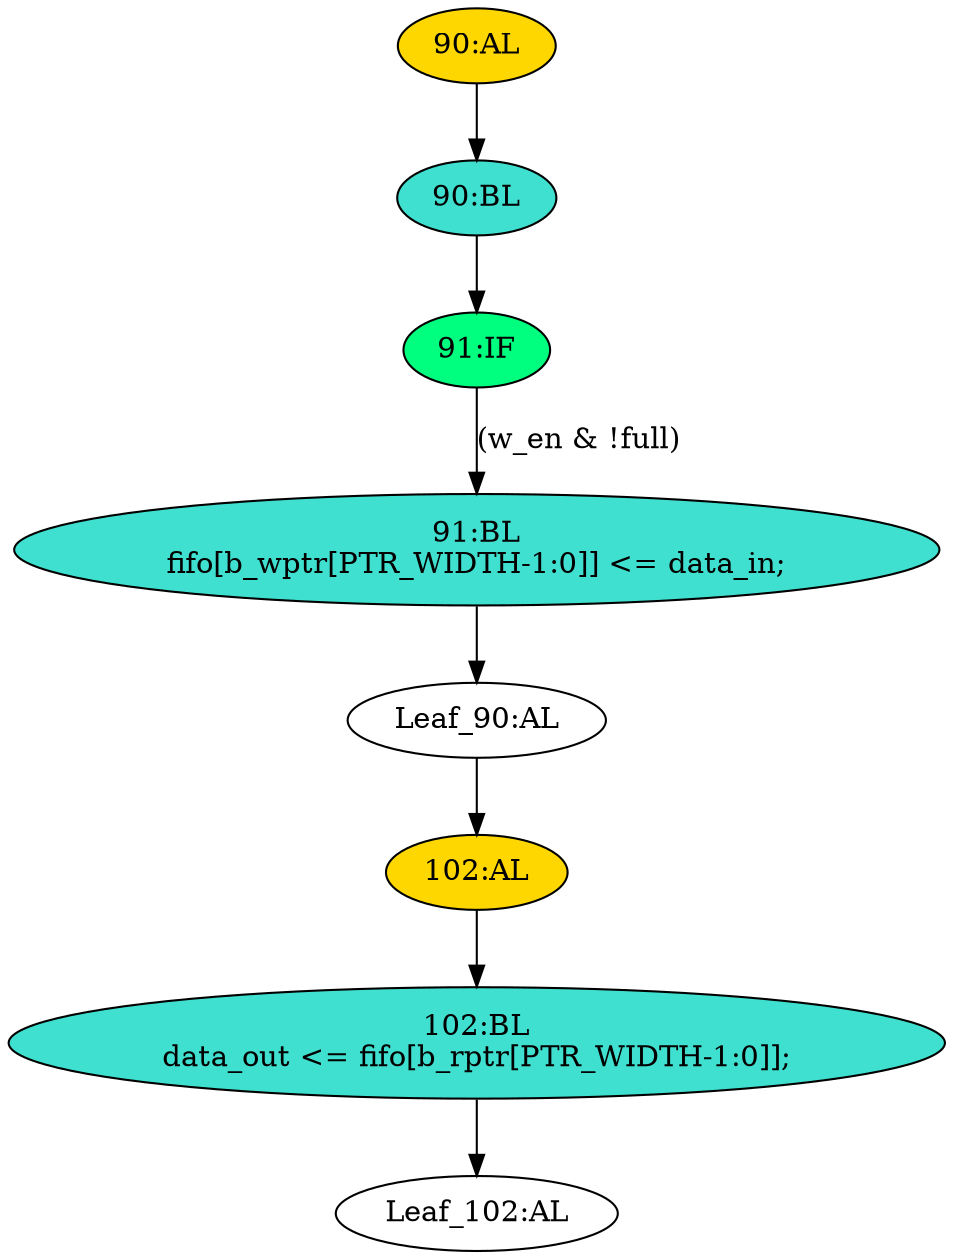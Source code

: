 strict digraph "compose( ,  )" {
	node [label="\N"];
	"90:BL"	 [ast="<pyverilog.vparser.ast.Block object at 0x7fe970756f90>",
		fillcolor=turquoise,
		label="90:BL",
		statements="[]",
		style=filled,
		typ=Block];
	"91:IF"	 [ast="<pyverilog.vparser.ast.IfStatement object at 0x7fe9703180d0>",
		fillcolor=springgreen,
		label="91:IF",
		statements="[]",
		style=filled,
		typ=IfStatement];
	"90:BL" -> "91:IF"	 [cond="[]",
		lineno=None];
	"102:BL"	 [ast="<pyverilog.vparser.ast.Block object at 0x7fe9703187d0>",
		fillcolor=turquoise,
		label="102:BL
data_out <= fifo[b_rptr[PTR_WIDTH-1:0]];",
		statements="[<pyverilog.vparser.ast.NonblockingSubstitution object at 0x7fe970318810>]",
		style=filled,
		typ=Block];
	"Leaf_102:AL"	 [def_var="['data_out']",
		label="Leaf_102:AL"];
	"102:BL" -> "Leaf_102:AL"	 [cond="[]",
		lineno=None];
	"Leaf_90:AL"	 [def_var="['fifo']",
		label="Leaf_90:AL"];
	"102:AL"	 [ast="<pyverilog.vparser.ast.Always object at 0x7fe970318590>",
		clk_sens=False,
		fillcolor=gold,
		label="102:AL",
		sens="['rclk']",
		statements="[]",
		style=filled,
		typ=Always,
		use_var="['b_rptr', 'fifo']"];
	"Leaf_90:AL" -> "102:AL";
	"90:AL"	 [ast="<pyverilog.vparser.ast.Always object at 0x7fe970756f10>",
		clk_sens=False,
		fillcolor=gold,
		label="90:AL",
		sens="['wclk']",
		statements="[]",
		style=filled,
		typ=Always,
		use_var="['w_en', 'data_in', 'full']"];
	"90:AL" -> "90:BL"	 [cond="[]",
		lineno=None];
	"102:AL" -> "102:BL"	 [cond="[]",
		lineno=None];
	"91:BL"	 [ast="<pyverilog.vparser.ast.Block object at 0x7fe9703183d0>",
		fillcolor=turquoise,
		label="91:BL
fifo[b_wptr[PTR_WIDTH-1:0]] <= data_in;",
		statements="[<pyverilog.vparser.ast.NonblockingSubstitution object at 0x7fe970318410>]",
		style=filled,
		typ=Block];
	"91:BL" -> "Leaf_90:AL"	 [cond="[]",
		lineno=None];
	"91:IF" -> "91:BL"	 [cond="['w_en', 'full']",
		label="(w_en & !full)",
		lineno=91];
}
